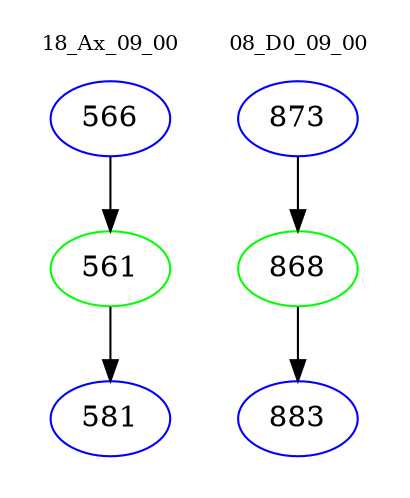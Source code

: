digraph{
subgraph cluster_0 {
color = white
label = "18_Ax_09_00";
fontsize=10;
T0_566 [label="566", color="blue"]
T0_566 -> T0_561 [color="black"]
T0_561 [label="561", color="green"]
T0_561 -> T0_581 [color="black"]
T0_581 [label="581", color="blue"]
}
subgraph cluster_1 {
color = white
label = "08_D0_09_00";
fontsize=10;
T1_873 [label="873", color="blue"]
T1_873 -> T1_868 [color="black"]
T1_868 [label="868", color="green"]
T1_868 -> T1_883 [color="black"]
T1_883 [label="883", color="blue"]
}
}
